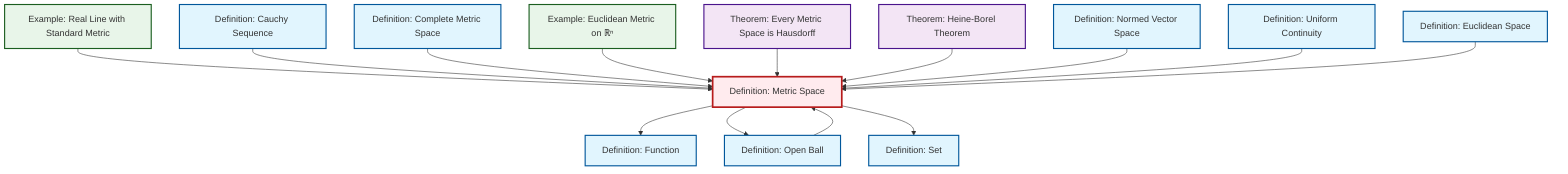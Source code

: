 graph TD
    classDef definition fill:#e1f5fe,stroke:#01579b,stroke-width:2px
    classDef theorem fill:#f3e5f5,stroke:#4a148c,stroke-width:2px
    classDef axiom fill:#fff3e0,stroke:#e65100,stroke-width:2px
    classDef example fill:#e8f5e9,stroke:#1b5e20,stroke-width:2px
    classDef current fill:#ffebee,stroke:#b71c1c,stroke-width:3px
    def-cauchy-sequence["Definition: Cauchy Sequence"]:::definition
    def-function["Definition: Function"]:::definition
    ex-real-line-metric["Example: Real Line with Standard Metric"]:::example
    def-normed-vector-space["Definition: Normed Vector Space"]:::definition
    thm-metric-hausdorff["Theorem: Every Metric Space is Hausdorff"]:::theorem
    thm-heine-borel["Theorem: Heine-Borel Theorem"]:::theorem
    def-open-ball["Definition: Open Ball"]:::definition
    def-set["Definition: Set"]:::definition
    ex-euclidean-metric["Example: Euclidean Metric on ℝⁿ"]:::example
    def-complete-metric-space["Definition: Complete Metric Space"]:::definition
    def-uniform-continuity["Definition: Uniform Continuity"]:::definition
    def-euclidean-space["Definition: Euclidean Space"]:::definition
    def-metric-space["Definition: Metric Space"]:::definition
    ex-real-line-metric --> def-metric-space
    def-cauchy-sequence --> def-metric-space
    def-complete-metric-space --> def-metric-space
    ex-euclidean-metric --> def-metric-space
    def-metric-space --> def-function
    thm-metric-hausdorff --> def-metric-space
    thm-heine-borel --> def-metric-space
    def-metric-space --> def-open-ball
    def-metric-space --> def-set
    def-normed-vector-space --> def-metric-space
    def-open-ball --> def-metric-space
    def-uniform-continuity --> def-metric-space
    def-euclidean-space --> def-metric-space
    class def-metric-space current